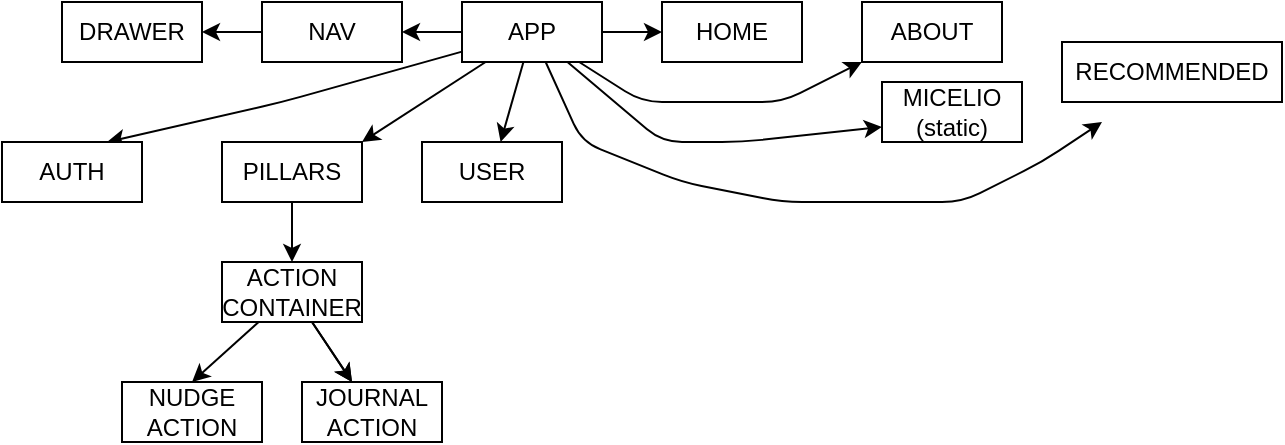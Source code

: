 <mxfile>
    <diagram id="B3V2lLdwWEPX1bOXeRQQ" name="Page-1">
        <mxGraphModel dx="1132" dy="452" grid="1" gridSize="10" guides="1" tooltips="1" connect="1" arrows="1" fold="1" page="1" pageScale="1" pageWidth="850" pageHeight="1100" math="0" shadow="0">
            <root>
                <mxCell id="0"/>
                <mxCell id="1" parent="0"/>
                <mxCell id="2" value="DRAWER" style="whiteSpace=wrap;html=1;" parent="1" vertex="1">
                    <mxGeometry x="40" y="10" width="70" height="30" as="geometry"/>
                </mxCell>
                <mxCell id="4" value="" style="edgeStyle=none;html=1;" parent="1" source="3" target="2" edge="1">
                    <mxGeometry relative="1" as="geometry"/>
                </mxCell>
                <mxCell id="3" value="NAV" style="whiteSpace=wrap;html=1;" parent="1" vertex="1">
                    <mxGeometry x="140" y="10" width="70" height="30" as="geometry"/>
                </mxCell>
                <mxCell id="6" value="" style="edgeStyle=none;html=1;" parent="1" source="5" target="3" edge="1">
                    <mxGeometry relative="1" as="geometry"/>
                </mxCell>
                <mxCell id="8" value="" style="edgeStyle=none;html=1;" parent="1" source="5" target="7" edge="1">
                    <mxGeometry relative="1" as="geometry"/>
                </mxCell>
                <mxCell id="11" value="" style="edgeStyle=none;html=1;entryX=0;entryY=1;entryDx=0;entryDy=0;" parent="1" source="5" target="9" edge="1">
                    <mxGeometry relative="1" as="geometry">
                        <mxPoint x="370" y="130" as="targetPoint"/>
                        <Array as="points">
                            <mxPoint x="330" y="60"/>
                            <mxPoint x="400" y="60"/>
                        </Array>
                    </mxGeometry>
                </mxCell>
                <mxCell id="14" value="" style="edgeStyle=none;html=1;entryX=0;entryY=0.75;entryDx=0;entryDy=0;" parent="1" source="5" target="12" edge="1">
                    <mxGeometry relative="1" as="geometry">
                        <mxPoint x="390" y="100" as="targetPoint"/>
                        <Array as="points">
                            <mxPoint x="340" y="80"/>
                            <mxPoint x="380" y="80"/>
                        </Array>
                    </mxGeometry>
                </mxCell>
                <mxCell id="17" value="" style="edgeStyle=none;html=1;" parent="1" source="5" edge="1">
                    <mxGeometry relative="1" as="geometry">
                        <mxPoint x="560" y="70" as="targetPoint"/>
                        <Array as="points">
                            <mxPoint x="300" y="80"/>
                            <mxPoint x="350" y="100"/>
                            <mxPoint x="400" y="110"/>
                            <mxPoint x="490" y="110"/>
                            <mxPoint x="530" y="90"/>
                        </Array>
                    </mxGeometry>
                </mxCell>
                <mxCell id="20" value="" style="edgeStyle=none;html=1;entryX=0.75;entryY=0;entryDx=0;entryDy=0;" parent="1" source="5" target="21" edge="1">
                    <mxGeometry relative="1" as="geometry">
                        <mxPoint x="275" y="105" as="targetPoint"/>
                        <Array as="points">
                            <mxPoint x="150" y="60"/>
                        </Array>
                    </mxGeometry>
                </mxCell>
                <mxCell id="25" value="" style="edgeStyle=none;html=1;entryX=1;entryY=0;entryDx=0;entryDy=0;" parent="1" source="5" target="18" edge="1">
                    <mxGeometry relative="1" as="geometry">
                        <mxPoint x="275" y="105" as="targetPoint"/>
                    </mxGeometry>
                </mxCell>
                <mxCell id="36" value="" style="edgeStyle=none;html=1;" parent="1" source="5" target="35" edge="1">
                    <mxGeometry relative="1" as="geometry"/>
                </mxCell>
                <mxCell id="5" value="APP" style="whiteSpace=wrap;html=1;" parent="1" vertex="1">
                    <mxGeometry x="240" y="10" width="70" height="30" as="geometry"/>
                </mxCell>
                <mxCell id="7" value="HOME" style="whiteSpace=wrap;html=1;" parent="1" vertex="1">
                    <mxGeometry x="340" y="10" width="70" height="30" as="geometry"/>
                </mxCell>
                <mxCell id="9" value="ABOUT" style="whiteSpace=wrap;html=1;" parent="1" vertex="1">
                    <mxGeometry x="440" y="10" width="70" height="30" as="geometry"/>
                </mxCell>
                <mxCell id="12" value="MICELIO&lt;br&gt;(static)" style="whiteSpace=wrap;html=1;" parent="1" vertex="1">
                    <mxGeometry x="450" y="50" width="70" height="30" as="geometry"/>
                </mxCell>
                <mxCell id="15" value="RECOMMENDED" style="whiteSpace=wrap;html=1;" parent="1" vertex="1">
                    <mxGeometry x="540" y="30" width="110" height="30" as="geometry"/>
                </mxCell>
                <mxCell id="29" value="" style="edgeStyle=none;html=1;" parent="1" source="18" target="27" edge="1">
                    <mxGeometry relative="1" as="geometry"/>
                </mxCell>
                <mxCell id="18" value="PILLARS" style="whiteSpace=wrap;html=1;" parent="1" vertex="1">
                    <mxGeometry x="120" y="80" width="70" height="30" as="geometry"/>
                </mxCell>
                <mxCell id="21" value="AUTH" style="whiteSpace=wrap;html=1;" parent="1" vertex="1">
                    <mxGeometry x="10" y="80" width="70" height="30" as="geometry"/>
                </mxCell>
                <mxCell id="32" value="" style="edgeStyle=none;html=1;" parent="1" source="27" target="31" edge="1">
                    <mxGeometry relative="1" as="geometry"/>
                </mxCell>
                <mxCell id="33" value="" style="edgeStyle=none;html=1;" parent="1" source="27" target="31" edge="1">
                    <mxGeometry relative="1" as="geometry"/>
                </mxCell>
                <mxCell id="34" value="" style="edgeStyle=none;html=1;entryX=0.5;entryY=0;entryDx=0;entryDy=0;" parent="1" source="27" target="30" edge="1">
                    <mxGeometry relative="1" as="geometry">
                        <mxPoint x="120" y="190" as="targetPoint"/>
                    </mxGeometry>
                </mxCell>
                <mxCell id="27" value="ACTION CONTAINER" style="whiteSpace=wrap;html=1;" parent="1" vertex="1">
                    <mxGeometry x="120" y="140" width="70" height="30" as="geometry"/>
                </mxCell>
                <mxCell id="30" value="NUDGE ACTION" style="whiteSpace=wrap;html=1;" parent="1" vertex="1">
                    <mxGeometry x="70" y="200" width="70" height="30" as="geometry"/>
                </mxCell>
                <mxCell id="31" value="JOURNAL ACTION" style="whiteSpace=wrap;html=1;" parent="1" vertex="1">
                    <mxGeometry x="160" y="200" width="70" height="30" as="geometry"/>
                </mxCell>
                <mxCell id="35" value="USER" style="whiteSpace=wrap;html=1;" parent="1" vertex="1">
                    <mxGeometry x="220" y="80" width="70" height="30" as="geometry"/>
                </mxCell>
            </root>
        </mxGraphModel>
    </diagram>
</mxfile>